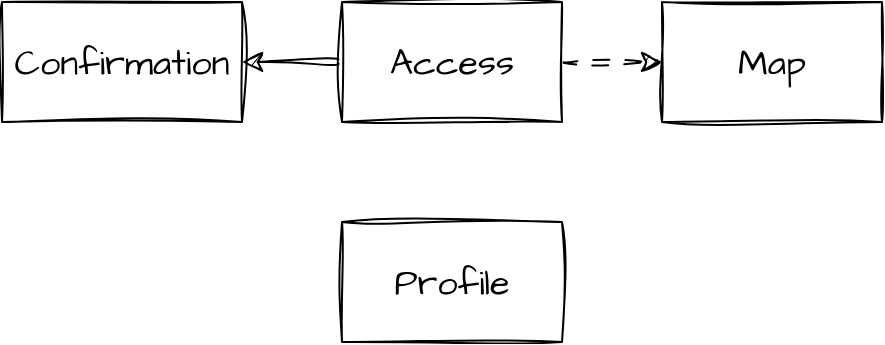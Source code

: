 <mxfile version="24.0.1" type="device">
  <diagram id="hmxbZJVUXx9j3nOeRt2G" name="Страница — 1">
    <mxGraphModel dx="1802" dy="687" grid="1" gridSize="10" guides="1" tooltips="1" connect="1" arrows="1" fold="1" page="0" pageScale="1" pageWidth="100" pageHeight="1022" math="0" shadow="0">
      <root>
        <mxCell id="0" />
        <mxCell id="1" parent="0" />
        <mxCell id="ewztCZ-iqLYLhltLdtVA-10" style="edgeStyle=none;curved=1;sketch=1;hachureGap=4;jiggle=2;curveFitting=1;orthogonalLoop=1;jettySize=auto;html=1;exitX=0;exitY=0.5;exitDx=0;exitDy=0;entryX=1;entryY=0.5;entryDx=0;entryDy=0;fontSize=12;startSize=8;endSize=8;" edge="1" parent="1" source="ewztCZ-iqLYLhltLdtVA-1" target="ewztCZ-iqLYLhltLdtVA-8">
          <mxGeometry relative="1" as="geometry" />
        </mxCell>
        <mxCell id="ewztCZ-iqLYLhltLdtVA-78" style="edgeStyle=none;curved=1;sketch=1;hachureGap=4;jiggle=2;curveFitting=1;orthogonalLoop=1;jettySize=auto;html=1;exitX=1;exitY=0.5;exitDx=0;exitDy=0;entryX=0;entryY=0.5;entryDx=0;entryDy=0;fontSize=12;startSize=8;endSize=8;dashed=1;dashPattern=8 8;" edge="1" parent="1" source="ewztCZ-iqLYLhltLdtVA-1" target="ewztCZ-iqLYLhltLdtVA-11">
          <mxGeometry relative="1" as="geometry" />
        </mxCell>
        <mxCell id="ewztCZ-iqLYLhltLdtVA-1" value="Access" style="rounded=0;whiteSpace=wrap;html=1;sketch=1;hachureGap=4;jiggle=2;curveFitting=1;fontSize=18;fontFamily=Architects Daughter;fontSource=https%3A%2F%2Ffonts.googleapis.com%2Fcss%3Ffamily%3DArchitects%2BDaughter;" vertex="1" parent="1">
          <mxGeometry x="-70" y="160" width="110" height="60" as="geometry" />
        </mxCell>
        <mxCell id="ewztCZ-iqLYLhltLdtVA-8" value="Confirmation" style="rounded=0;whiteSpace=wrap;html=1;sketch=1;hachureGap=4;jiggle=2;curveFitting=1;fontSize=18;fontFamily=Architects Daughter;fontSource=https%3A%2F%2Ffonts.googleapis.com%2Fcss%3Ffamily%3DArchitects%2BDaughter;" vertex="1" parent="1">
          <mxGeometry x="-240" y="160" width="120" height="60" as="geometry" />
        </mxCell>
        <mxCell id="ewztCZ-iqLYLhltLdtVA-11" value="Map" style="rounded=0;whiteSpace=wrap;html=1;sketch=1;hachureGap=4;jiggle=2;curveFitting=1;fontSize=18;fontFamily=Architects Daughter;fontSource=https%3A%2F%2Ffonts.googleapis.com%2Fcss%3Ffamily%3DArchitects%2BDaughter;" vertex="1" parent="1">
          <mxGeometry x="90" y="160" width="110" height="60" as="geometry" />
        </mxCell>
        <mxCell id="ewztCZ-iqLYLhltLdtVA-56" value="Profile" style="rounded=0;whiteSpace=wrap;html=1;sketch=1;hachureGap=4;jiggle=2;curveFitting=1;fontSize=18;fontFamily=Architects Daughter;fontSource=https%3A%2F%2Ffonts.googleapis.com%2Fcss%3Ffamily%3DArchitects%2BDaughter;" vertex="1" parent="1">
          <mxGeometry x="-70" y="270" width="110" height="60" as="geometry" />
        </mxCell>
      </root>
    </mxGraphModel>
  </diagram>
</mxfile>
